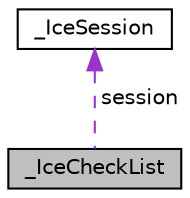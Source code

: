 digraph "_IceCheckList"
{
  edge [fontname="Helvetica",fontsize="10",labelfontname="Helvetica",labelfontsize="10"];
  node [fontname="Helvetica",fontsize="10",shape=record];
  Node1 [label="_IceCheckList",height=0.2,width=0.4,color="black", fillcolor="grey75", style="filled" fontcolor="black"];
  Node2 -> Node1 [dir="back",color="darkorchid3",fontsize="10",style="dashed",label=" session" ];
  Node2 [label="_IceSession",height=0.2,width=0.4,color="black", fillcolor="white", style="filled",URL="$struct__IceSession.html"];
}
